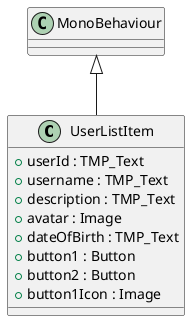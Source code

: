 @startuml
class UserListItem {
    + userId : TMP_Text
    + username : TMP_Text
    + description : TMP_Text
    + avatar : Image
    + dateOfBirth : TMP_Text
    + button1 : Button
    + button2 : Button
    + button1Icon : Image
}
MonoBehaviour <|-- UserListItem
@enduml
